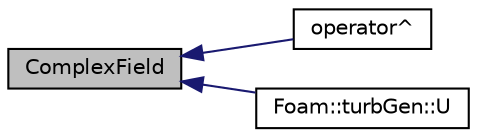 digraph "ComplexField"
{
  bgcolor="transparent";
  edge [fontname="Helvetica",fontsize="10",labelfontname="Helvetica",labelfontsize="10"];
  node [fontname="Helvetica",fontsize="10",shape=record];
  rankdir="LR";
  Node1 [label="ComplexField",height=0.2,width=0.4,color="black", fillcolor="grey75", style="filled", fontcolor="black"];
  Node1 -> Node2 [dir="back",color="midnightblue",fontsize="10",style="solid",fontname="Helvetica"];
  Node2 [label="operator^",height=0.2,width=0.4,color="black",URL="$a10725.html#ac88b49f757f0da63b6d07d413c17dc8d"];
  Node1 -> Node3 [dir="back",color="midnightblue",fontsize="10",style="solid",fontname="Helvetica"];
  Node3 [label="Foam::turbGen::U",height=0.2,width=0.4,color="black",URL="$a02692.html#ac16b5b99bbcb4a4593ac66c206ec681c",tooltip="Generate and return a velocity field. "];
}
